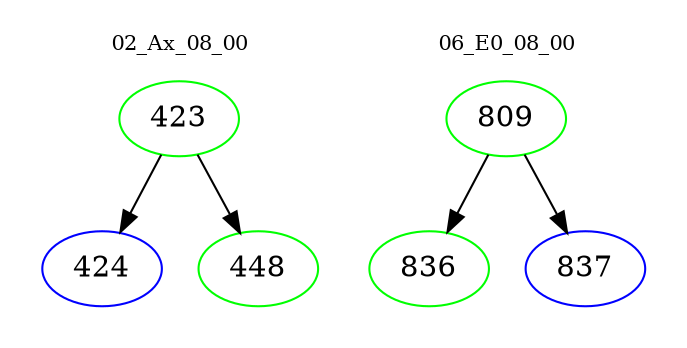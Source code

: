 digraph{
subgraph cluster_0 {
color = white
label = "02_Ax_08_00";
fontsize=10;
T0_423 [label="423", color="green"]
T0_423 -> T0_424 [color="black"]
T0_424 [label="424", color="blue"]
T0_423 -> T0_448 [color="black"]
T0_448 [label="448", color="green"]
}
subgraph cluster_1 {
color = white
label = "06_E0_08_00";
fontsize=10;
T1_809 [label="809", color="green"]
T1_809 -> T1_836 [color="black"]
T1_836 [label="836", color="green"]
T1_809 -> T1_837 [color="black"]
T1_837 [label="837", color="blue"]
}
}

